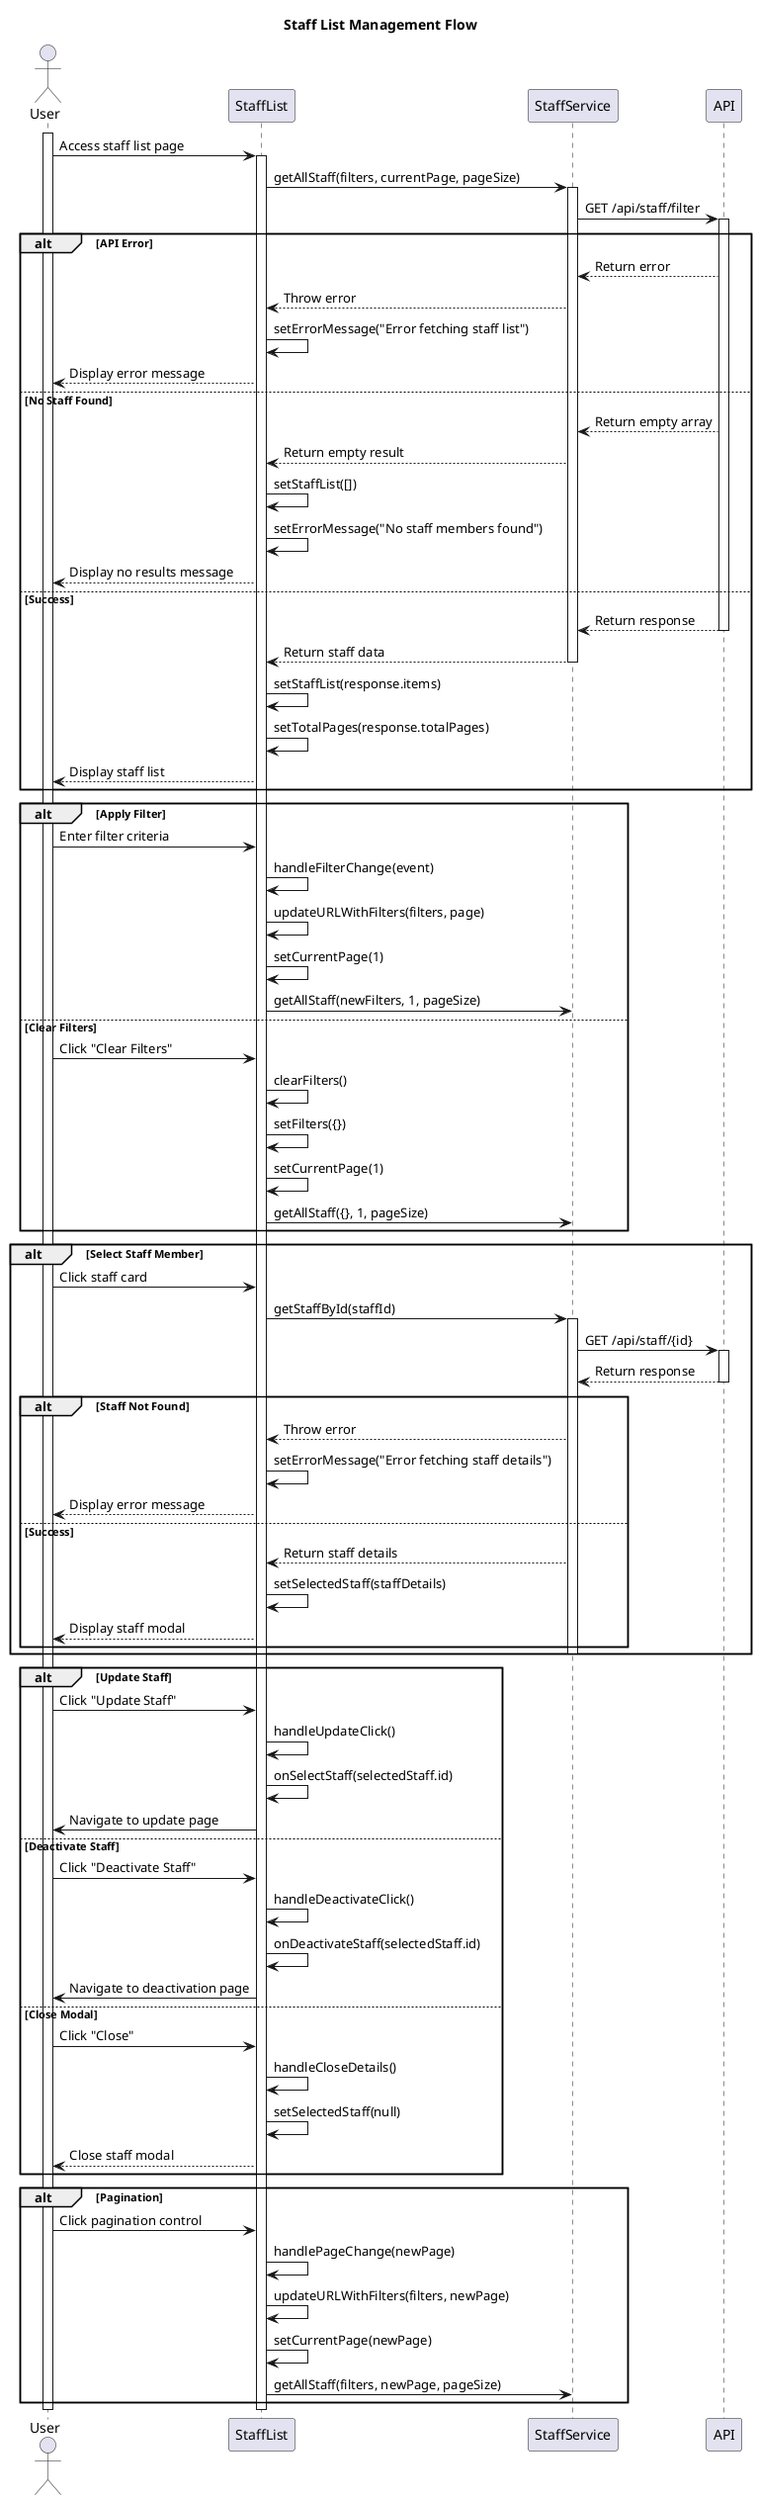 @startuml
title "Staff List Management Flow"

actor User
participant StaffList
participant StaffService
participant API

activate User

User -> StaffList: Access staff list page
activate StaffList

StaffList -> StaffService: getAllStaff(filters, currentPage, pageSize)
activate StaffService

StaffService -> API: GET /api/staff/filter
activate API



alt API Error
    API --> StaffService: Return error
    StaffService --> StaffList: Throw error
    StaffList -> StaffList: setErrorMessage("Error fetching staff list")
    StaffList --> User: Display error message
else No Staff Found
    API --> StaffService: Return empty array
    StaffService --> StaffList: Return empty result
    StaffList -> StaffList: setStaffList([])
    StaffList -> StaffList: setErrorMessage("No staff members found")
    StaffList --> User: Display no results message
else Success
    API --> StaffService: Return response
    deactivate API
    StaffService --> StaffList: Return staff data
    deactivate StaffService
    StaffList -> StaffList: setStaffList(response.items)
    StaffList -> StaffList: setTotalPages(response.totalPages)
    StaffList --> User: Display staff list
end

alt Apply Filter
    User -> StaffList: Enter filter criteria
    StaffList -> StaffList: handleFilterChange(event)
    StaffList -> StaffList: updateURLWithFilters(filters, page)
    StaffList -> StaffList: setCurrentPage(1)
    StaffList -> StaffService: getAllStaff(newFilters, 1, pageSize)
else Clear Filters
    User -> StaffList: Click "Clear Filters"
    StaffList -> StaffList: clearFilters()
    StaffList -> StaffList: setFilters({})
    StaffList -> StaffList: setCurrentPage(1)
    StaffList -> StaffService: getAllStaff({}, 1, pageSize)
end

alt Select Staff Member
    User -> StaffList: Click staff card
    StaffList -> StaffService: getStaffById(staffId)
    activate StaffService
    StaffService -> API: GET /api/staff/{id}
    activate API
    API --> StaffService: Return response
    deactivate API
    alt Staff Not Found
        StaffService --> StaffList: Throw error
        StaffList -> StaffList: setErrorMessage("Error fetching staff details")
        StaffList --> User: Display error message
    else Success
        StaffService --> StaffList: Return staff details
        StaffList -> StaffList: setSelectedStaff(staffDetails)
        StaffList --> User: Display staff modal
    end
    deactivate StaffService
end

alt Update Staff
    User -> StaffList: Click "Update Staff"
    StaffList -> StaffList: handleUpdateClick()
    StaffList -> StaffList: onSelectStaff(selectedStaff.id)
    StaffList -> User: Navigate to update page
else Deactivate Staff
    User -> StaffList: Click "Deactivate Staff"
    StaffList -> StaffList: handleDeactivateClick()
    StaffList -> StaffList: onDeactivateStaff(selectedStaff.id)
    StaffList -> User: Navigate to deactivation page
else Close Modal
    User -> StaffList: Click "Close"
    StaffList -> StaffList: handleCloseDetails()
    StaffList -> StaffList: setSelectedStaff(null)
    StaffList --> User: Close staff modal
end

alt Pagination
    User -> StaffList: Click pagination control
    StaffList -> StaffList: handlePageChange(newPage)
    StaffList -> StaffList: updateURLWithFilters(filters, newPage)
    StaffList -> StaffList: setCurrentPage(newPage)
    StaffList -> StaffService: getAllStaff(filters, newPage, pageSize)
end

deactivate StaffList
deactivate User
@enduml